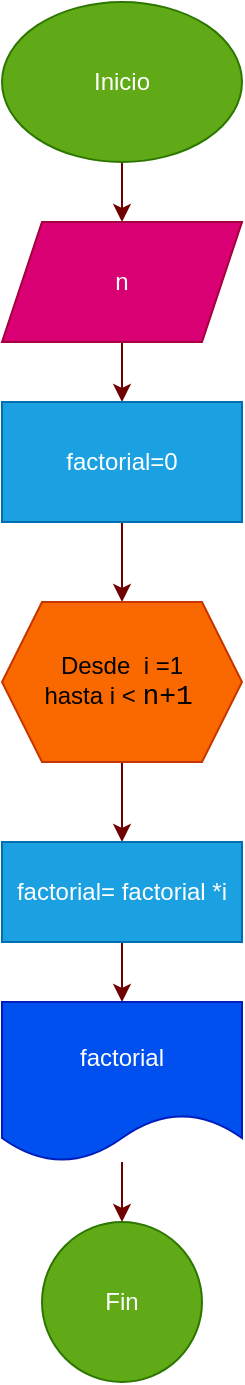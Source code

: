 <mxfile>
    <diagram id="8hsiRLLEZz4NF9WPLQ80" name="Page-1">
        <mxGraphModel dx="692" dy="615" grid="1" gridSize="10" guides="1" tooltips="1" connect="1" arrows="1" fold="1" page="1" pageScale="1" pageWidth="850" pageHeight="1100" math="0" shadow="0">
            <root>
                <mxCell id="0"/>
                <mxCell id="1" parent="0"/>
                <mxCell id="2" style="edgeStyle=none;html=1;entryX=0.5;entryY=0;entryDx=0;entryDy=0;fillColor=#a20025;strokeColor=#6F0000;" parent="1" source="3" target="5" edge="1">
                    <mxGeometry relative="1" as="geometry">
                        <mxPoint x="340" y="240" as="targetPoint"/>
                        <Array as="points">
                            <mxPoint x="340" y="130"/>
                        </Array>
                    </mxGeometry>
                </mxCell>
                <mxCell id="3" value="Inicio" style="ellipse;whiteSpace=wrap;html=1;fillColor=#60a917;fontColor=#ffffff;strokeColor=#2D7600;" parent="1" vertex="1">
                    <mxGeometry x="280" y="20" width="120" height="80" as="geometry"/>
                </mxCell>
                <mxCell id="4" style="edgeStyle=none;html=1;fillColor=#a20025;strokeColor=#6F0000;" parent="1" source="5" target="6" edge="1">
                    <mxGeometry relative="1" as="geometry"/>
                </mxCell>
                <mxCell id="5" value="n" style="shape=parallelogram;perimeter=parallelogramPerimeter;whiteSpace=wrap;html=1;fixedSize=1;fillColor=#d80073;fontColor=#ffffff;strokeColor=#A50040;" parent="1" vertex="1">
                    <mxGeometry x="280" y="130" width="120" height="60" as="geometry"/>
                </mxCell>
                <mxCell id="14" style="edgeStyle=none;html=1;fillColor=#a20025;strokeColor=#6F0000;" edge="1" parent="1" source="6" target="7">
                    <mxGeometry relative="1" as="geometry"/>
                </mxCell>
                <mxCell id="6" value="factorial=0" style="rounded=0;whiteSpace=wrap;html=1;fillColor=#1ba1e2;fontColor=#ffffff;strokeColor=#006EAF;" parent="1" vertex="1">
                    <mxGeometry x="280" y="220" width="120" height="60" as="geometry"/>
                </mxCell>
                <mxCell id="9" value="" style="edgeStyle=none;html=1;fillColor=#a20025;strokeColor=#6F0000;" edge="1" parent="1" source="7" target="8">
                    <mxGeometry relative="1" as="geometry"/>
                </mxCell>
                <mxCell id="7" value="Desde&amp;nbsp; i =1&lt;br&gt;hasta i &amp;lt;&amp;nbsp;&lt;font face=&quot;Consolas, Courier New, monospace&quot;&gt;&lt;span style=&quot;font-size: 14px;&quot;&gt;n+1&lt;/span&gt;&lt;/font&gt;&lt;span style=&quot;background-color: initial;&quot;&gt;&amp;nbsp;&lt;/span&gt;" style="shape=hexagon;perimeter=hexagonPerimeter2;whiteSpace=wrap;html=1;fixedSize=1;size=20;fillColor=#fa6800;fontColor=#000000;strokeColor=#C73500;" vertex="1" parent="1">
                    <mxGeometry x="280" y="320" width="120" height="80" as="geometry"/>
                </mxCell>
                <mxCell id="11" style="edgeStyle=none;html=1;entryX=0.5;entryY=0;entryDx=0;entryDy=0;fillColor=#a20025;strokeColor=#6F0000;" edge="1" parent="1" source="8" target="10">
                    <mxGeometry relative="1" as="geometry"/>
                </mxCell>
                <mxCell id="8" value="factorial= factorial *i" style="whiteSpace=wrap;html=1;fillColor=#1ba1e2;strokeColor=#006EAF;fontColor=#ffffff;" vertex="1" parent="1">
                    <mxGeometry x="280" y="440" width="120" height="50" as="geometry"/>
                </mxCell>
                <mxCell id="13" value="" style="edgeStyle=none;html=1;fillColor=#a20025;strokeColor=#6F0000;" edge="1" parent="1" source="10" target="12">
                    <mxGeometry relative="1" as="geometry"/>
                </mxCell>
                <mxCell id="10" value="factorial" style="shape=document;whiteSpace=wrap;html=1;boundedLbl=1;fillColor=#0050ef;fontColor=#ffffff;strokeColor=#001DBC;" vertex="1" parent="1">
                    <mxGeometry x="280" y="520" width="120" height="80" as="geometry"/>
                </mxCell>
                <mxCell id="12" value="Fin" style="ellipse;whiteSpace=wrap;html=1;fillColor=#60a917;strokeColor=#2D7600;fontColor=#ffffff;" vertex="1" parent="1">
                    <mxGeometry x="300" y="630" width="80" height="80" as="geometry"/>
                </mxCell>
            </root>
        </mxGraphModel>
    </diagram>
</mxfile>